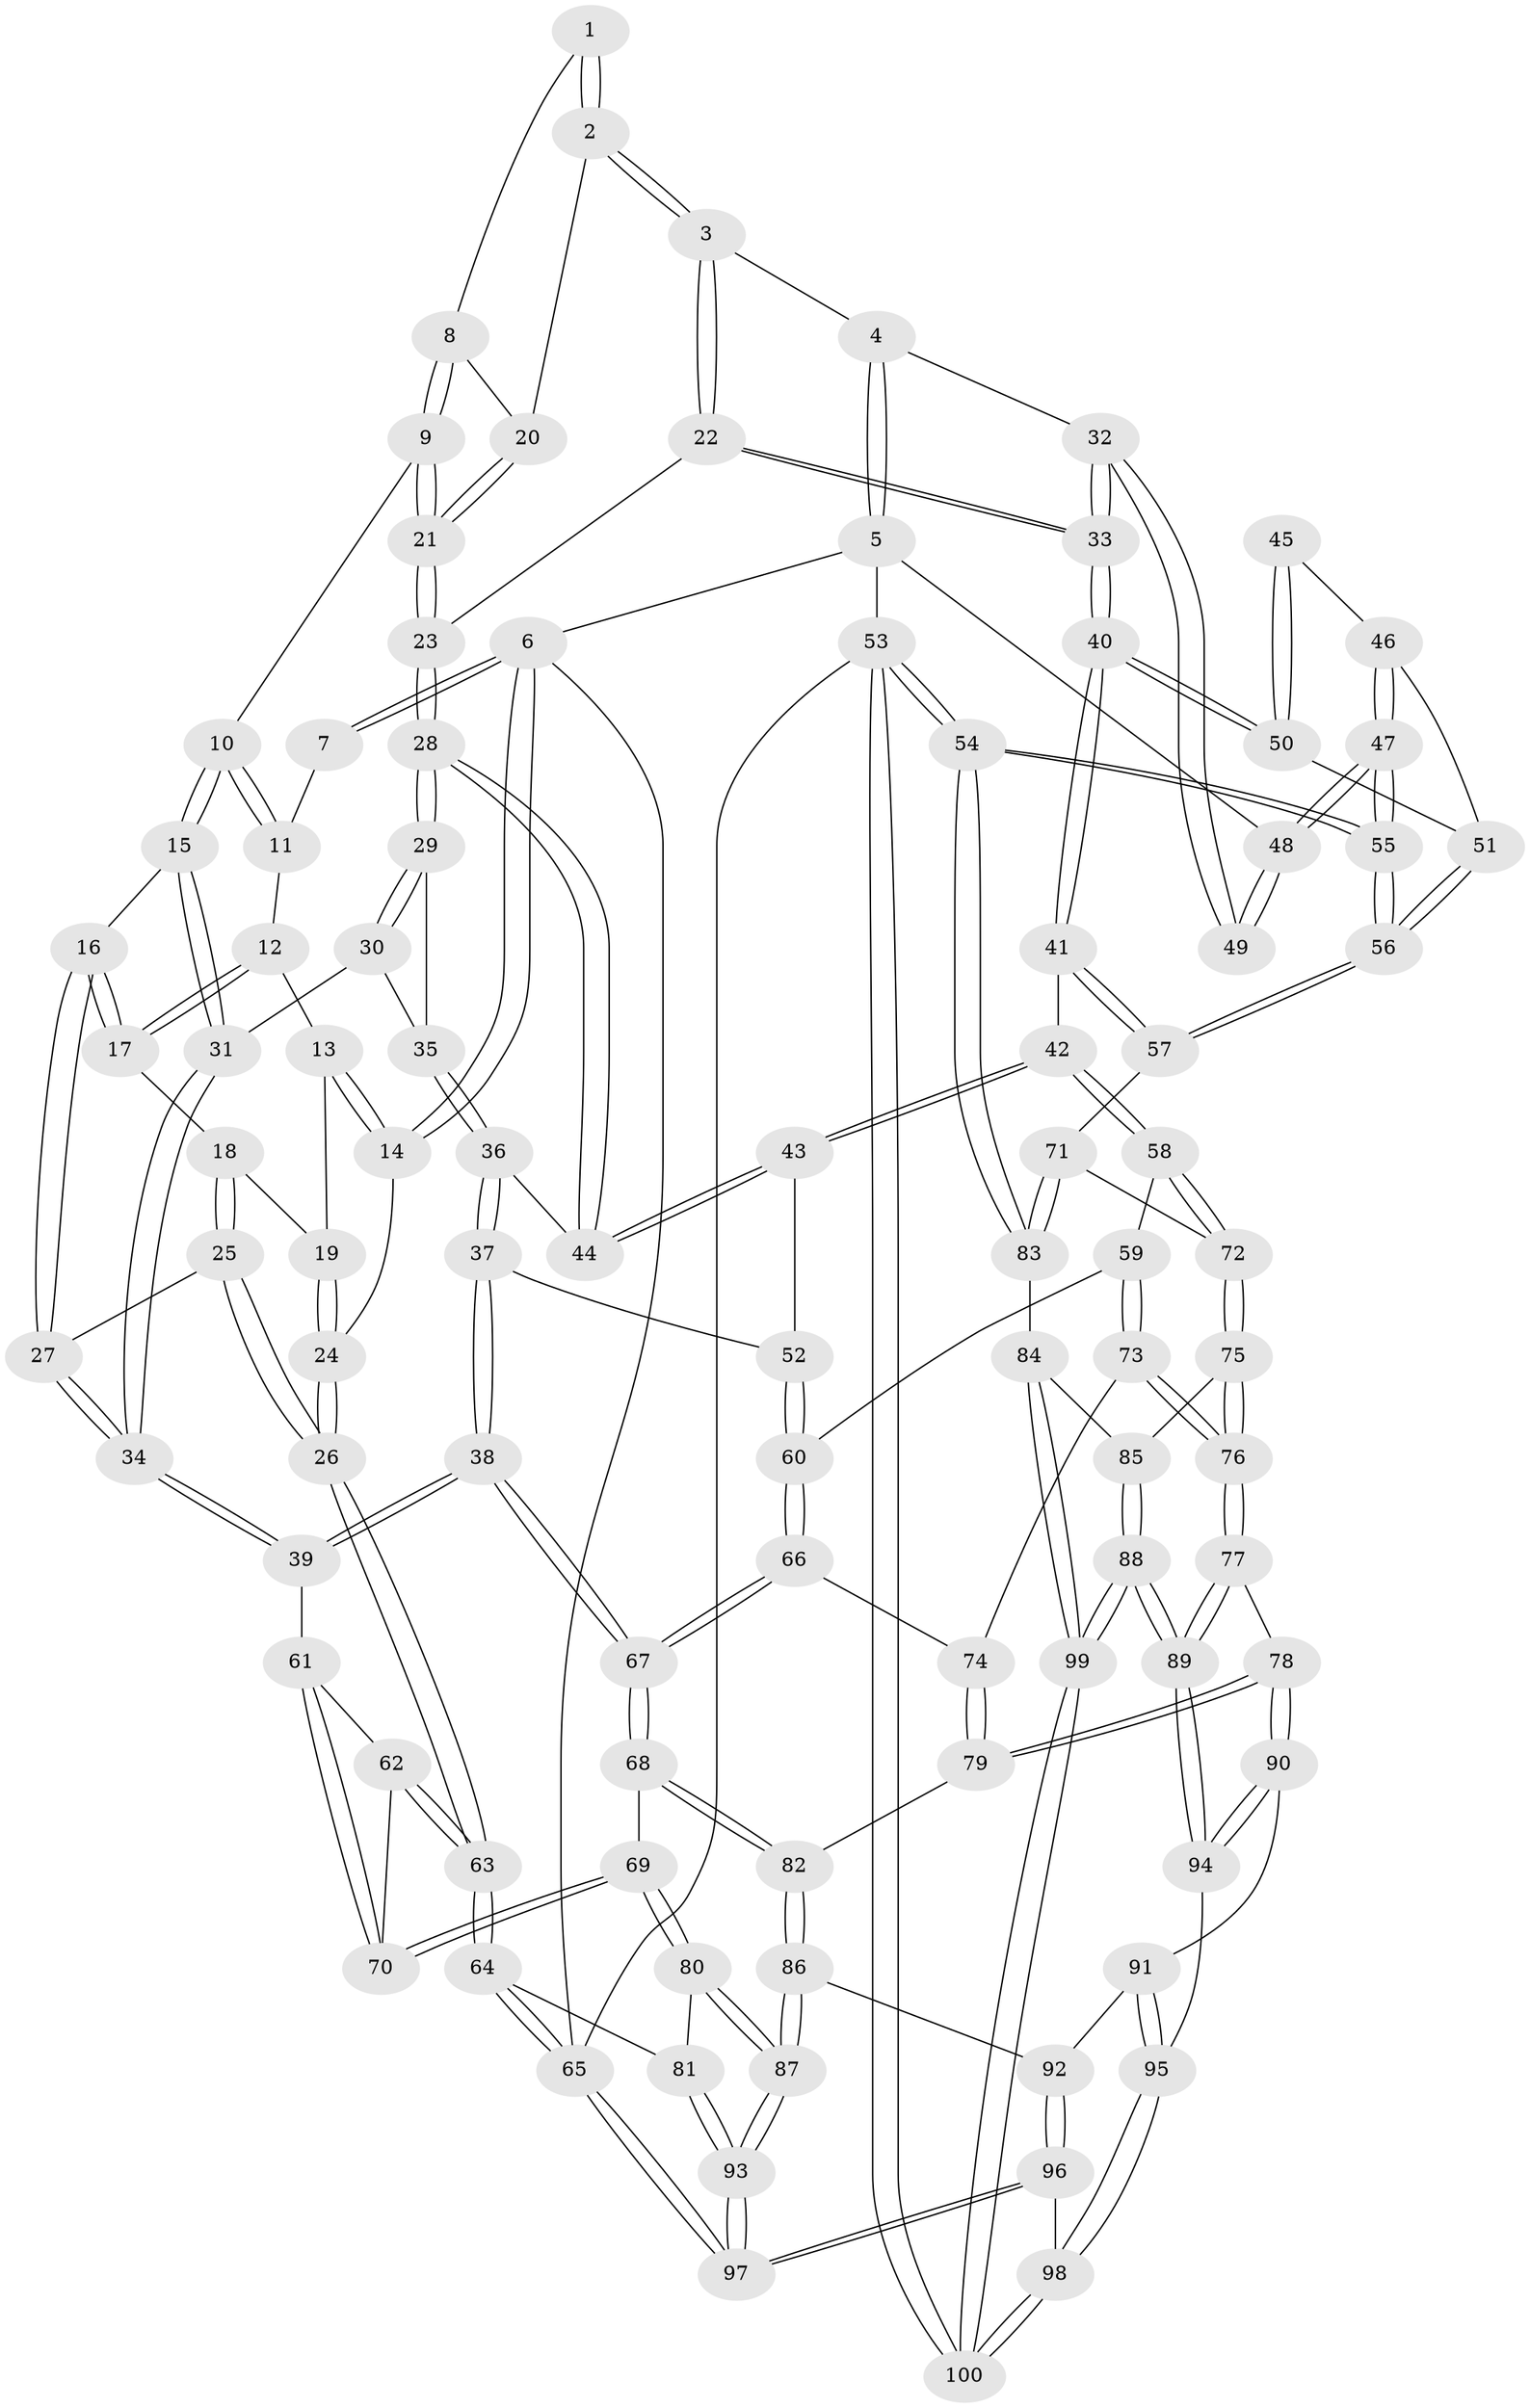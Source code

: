 // Generated by graph-tools (version 1.1) at 2025/38/03/09/25 02:38:29]
// undirected, 100 vertices, 247 edges
graph export_dot {
graph [start="1"]
  node [color=gray90,style=filled];
  1 [pos="+0.35737735280362154+0"];
  2 [pos="+0.8735568270838958+0"];
  3 [pos="+0.8880399668800311+0"];
  4 [pos="+1+0"];
  5 [pos="+1+0"];
  6 [pos="+0+0"];
  7 [pos="+0.22130982429384782+0"];
  8 [pos="+0.43769915032696544+0.08637095608650373"];
  9 [pos="+0.39463605730383533+0.16479281929143483"];
  10 [pos="+0.3664234024921576+0.182417416256264"];
  11 [pos="+0.2592134100604443+0"];
  12 [pos="+0.24483626590307087+0.06564051012795659"];
  13 [pos="+0.2199421447519961+0.10599092331526509"];
  14 [pos="+0+0"];
  15 [pos="+0.36100981776876606+0.18823989365866653"];
  16 [pos="+0.3464640758945628+0.18954270232534845"];
  17 [pos="+0.33827277622742+0.1879113234313633"];
  18 [pos="+0.29505101053888805+0.1844125945322628"];
  19 [pos="+0.220542161549715+0.156018630709172"];
  20 [pos="+0.5467059024958192+0.07593688401687046"];
  21 [pos="+0.6053761123689663+0.25580991272414555"];
  22 [pos="+0.6485203262435881+0.2543248194138655"];
  23 [pos="+0.6094166551041577+0.2597948909298611"];
  24 [pos="+0+0.23875914678201285"];
  25 [pos="+0.028360403621703945+0.3958120864343712"];
  26 [pos="+0+0.34524288650128326"];
  27 [pos="+0.13855823846020857+0.43997944983327447"];
  28 [pos="+0.5501056860438568+0.3437927303864678"];
  29 [pos="+0.5485097395216664+0.343470861413663"];
  30 [pos="+0.409420403458991+0.29235534929218926"];
  31 [pos="+0.37893201961160944+0.264833838022332"];
  32 [pos="+0.7849499990696621+0.339812301103251"];
  33 [pos="+0.7812812322359086+0.34204717054061207"];
  34 [pos="+0.2463082110542635+0.5068038372147824"];
  35 [pos="+0.41530818919869306+0.37634034517862425"];
  36 [pos="+0.3796651607338806+0.44796734384262726"];
  37 [pos="+0.3209629118085867+0.5086191249521158"];
  38 [pos="+0.2694246448290125+0.5244623254972677"];
  39 [pos="+0.25110099822069987+0.5118661163799236"];
  40 [pos="+0.7695314724028005+0.49469712951487166"];
  41 [pos="+0.7440559056961723+0.5268938090077969"];
  42 [pos="+0.6908373290245869+0.5727295881745061"];
  43 [pos="+0.5819801270122635+0.5007935642842116"];
  44 [pos="+0.5493930381053134+0.36845851031937543"];
  45 [pos="+0.9336406134575455+0.4365151512517255"];
  46 [pos="+0.9953468380071036+0.4356827380640154"];
  47 [pos="+1+0.34693222025306986"];
  48 [pos="+1+0.20157526344225815"];
  49 [pos="+0.9160003083719696+0.3411120908392423"];
  50 [pos="+0.862663104600846+0.4977147502755469"];
  51 [pos="+0.937013029985441+0.5343130313512712"];
  52 [pos="+0.5042316759215698+0.5180855304501878"];
  53 [pos="+1+1"];
  54 [pos="+1+0.8979985735300064"];
  55 [pos="+1+0.7175864536395153"];
  56 [pos="+1+0.7034142882497083"];
  57 [pos="+1+0.7068647001311904"];
  58 [pos="+0.6860731844965678+0.6245626295178819"];
  59 [pos="+0.5386098996797924+0.6785028499357485"];
  60 [pos="+0.46815034713994186+0.6777339893994897"];
  61 [pos="+0.2162195945131016+0.554166822389181"];
  62 [pos="+0.04255863809276045+0.7328567679204503"];
  63 [pos="+0+0.7049049368848083"];
  64 [pos="+0+0.7395676661222605"];
  65 [pos="+0+1"];
  66 [pos="+0.3718947736254271+0.7057712738997574"];
  67 [pos="+0.32726043157121926+0.7025827012274316"];
  68 [pos="+0.29736044517995835+0.7687347304008444"];
  69 [pos="+0.14083524726654725+0.7835321571083397"];
  70 [pos="+0.10665917899573003+0.7614494743655985"];
  71 [pos="+0.8386680400376522+0.7475330212290491"];
  72 [pos="+0.7123919406624669+0.6946366009263704"];
  73 [pos="+0.5329635009877941+0.7770313480732781"];
  74 [pos="+0.4283440462274035+0.7503826082138269"];
  75 [pos="+0.6670288626252109+0.8058922247685042"];
  76 [pos="+0.573179881896613+0.8498577286206361"];
  77 [pos="+0.5584346792532315+0.8658965806727484"];
  78 [pos="+0.5274414437029026+0.8763702533576738"];
  79 [pos="+0.5144639106635318+0.8653147517478478"];
  80 [pos="+0.10506058610237805+0.893968313341616"];
  81 [pos="+0+0.8457968938877664"];
  82 [pos="+0.30232422811196596+0.8028442639465082"];
  83 [pos="+0.8451309019473756+0.8974689642586654"];
  84 [pos="+0.812789288173961+0.9322103404594079"];
  85 [pos="+0.6883809304844815+0.8432819068370268"];
  86 [pos="+0.30259192684737857+0.8134896870751164"];
  87 [pos="+0.14717503882697347+1"];
  88 [pos="+0.6633635404145493+1"];
  89 [pos="+0.6341202123275501+1"];
  90 [pos="+0.5145788910952904+0.8912257070528966"];
  91 [pos="+0.48895924467904506+0.9128383236372589"];
  92 [pos="+0.3812827513635371+0.9319712017512081"];
  93 [pos="+0.1370246513754813+1"];
  94 [pos="+0.5485831087572576+0.9809070057908186"];
  95 [pos="+0.4972514734592798+1"];
  96 [pos="+0.3272443606718335+1"];
  97 [pos="+0.09744415709989201+1"];
  98 [pos="+0.44340661455668323+1"];
  99 [pos="+0.7585448046533064+1"];
  100 [pos="+0.759781187462825+1"];
  1 -- 2;
  1 -- 2;
  1 -- 8;
  2 -- 3;
  2 -- 3;
  2 -- 20;
  3 -- 4;
  3 -- 22;
  3 -- 22;
  4 -- 5;
  4 -- 5;
  4 -- 32;
  5 -- 6;
  5 -- 48;
  5 -- 53;
  6 -- 7;
  6 -- 7;
  6 -- 14;
  6 -- 14;
  6 -- 65;
  7 -- 11;
  8 -- 9;
  8 -- 9;
  8 -- 20;
  9 -- 10;
  9 -- 21;
  9 -- 21;
  10 -- 11;
  10 -- 11;
  10 -- 15;
  10 -- 15;
  11 -- 12;
  12 -- 13;
  12 -- 17;
  12 -- 17;
  13 -- 14;
  13 -- 14;
  13 -- 19;
  14 -- 24;
  15 -- 16;
  15 -- 31;
  15 -- 31;
  16 -- 17;
  16 -- 17;
  16 -- 27;
  16 -- 27;
  17 -- 18;
  18 -- 19;
  18 -- 25;
  18 -- 25;
  19 -- 24;
  19 -- 24;
  20 -- 21;
  20 -- 21;
  21 -- 23;
  21 -- 23;
  22 -- 23;
  22 -- 33;
  22 -- 33;
  23 -- 28;
  23 -- 28;
  24 -- 26;
  24 -- 26;
  25 -- 26;
  25 -- 26;
  25 -- 27;
  26 -- 63;
  26 -- 63;
  27 -- 34;
  27 -- 34;
  28 -- 29;
  28 -- 29;
  28 -- 44;
  28 -- 44;
  29 -- 30;
  29 -- 30;
  29 -- 35;
  30 -- 31;
  30 -- 35;
  31 -- 34;
  31 -- 34;
  32 -- 33;
  32 -- 33;
  32 -- 49;
  32 -- 49;
  33 -- 40;
  33 -- 40;
  34 -- 39;
  34 -- 39;
  35 -- 36;
  35 -- 36;
  36 -- 37;
  36 -- 37;
  36 -- 44;
  37 -- 38;
  37 -- 38;
  37 -- 52;
  38 -- 39;
  38 -- 39;
  38 -- 67;
  38 -- 67;
  39 -- 61;
  40 -- 41;
  40 -- 41;
  40 -- 50;
  40 -- 50;
  41 -- 42;
  41 -- 57;
  41 -- 57;
  42 -- 43;
  42 -- 43;
  42 -- 58;
  42 -- 58;
  43 -- 44;
  43 -- 44;
  43 -- 52;
  45 -- 46;
  45 -- 50;
  45 -- 50;
  46 -- 47;
  46 -- 47;
  46 -- 51;
  47 -- 48;
  47 -- 48;
  47 -- 55;
  47 -- 55;
  48 -- 49;
  48 -- 49;
  50 -- 51;
  51 -- 56;
  51 -- 56;
  52 -- 60;
  52 -- 60;
  53 -- 54;
  53 -- 54;
  53 -- 100;
  53 -- 100;
  53 -- 65;
  54 -- 55;
  54 -- 55;
  54 -- 83;
  54 -- 83;
  55 -- 56;
  55 -- 56;
  56 -- 57;
  56 -- 57;
  57 -- 71;
  58 -- 59;
  58 -- 72;
  58 -- 72;
  59 -- 60;
  59 -- 73;
  59 -- 73;
  60 -- 66;
  60 -- 66;
  61 -- 62;
  61 -- 70;
  61 -- 70;
  62 -- 63;
  62 -- 63;
  62 -- 70;
  63 -- 64;
  63 -- 64;
  64 -- 65;
  64 -- 65;
  64 -- 81;
  65 -- 97;
  65 -- 97;
  66 -- 67;
  66 -- 67;
  66 -- 74;
  67 -- 68;
  67 -- 68;
  68 -- 69;
  68 -- 82;
  68 -- 82;
  69 -- 70;
  69 -- 70;
  69 -- 80;
  69 -- 80;
  71 -- 72;
  71 -- 83;
  71 -- 83;
  72 -- 75;
  72 -- 75;
  73 -- 74;
  73 -- 76;
  73 -- 76;
  74 -- 79;
  74 -- 79;
  75 -- 76;
  75 -- 76;
  75 -- 85;
  76 -- 77;
  76 -- 77;
  77 -- 78;
  77 -- 89;
  77 -- 89;
  78 -- 79;
  78 -- 79;
  78 -- 90;
  78 -- 90;
  79 -- 82;
  80 -- 81;
  80 -- 87;
  80 -- 87;
  81 -- 93;
  81 -- 93;
  82 -- 86;
  82 -- 86;
  83 -- 84;
  84 -- 85;
  84 -- 99;
  84 -- 99;
  85 -- 88;
  85 -- 88;
  86 -- 87;
  86 -- 87;
  86 -- 92;
  87 -- 93;
  87 -- 93;
  88 -- 89;
  88 -- 89;
  88 -- 99;
  88 -- 99;
  89 -- 94;
  89 -- 94;
  90 -- 91;
  90 -- 94;
  90 -- 94;
  91 -- 92;
  91 -- 95;
  91 -- 95;
  92 -- 96;
  92 -- 96;
  93 -- 97;
  93 -- 97;
  94 -- 95;
  95 -- 98;
  95 -- 98;
  96 -- 97;
  96 -- 97;
  96 -- 98;
  98 -- 100;
  98 -- 100;
  99 -- 100;
  99 -- 100;
}
